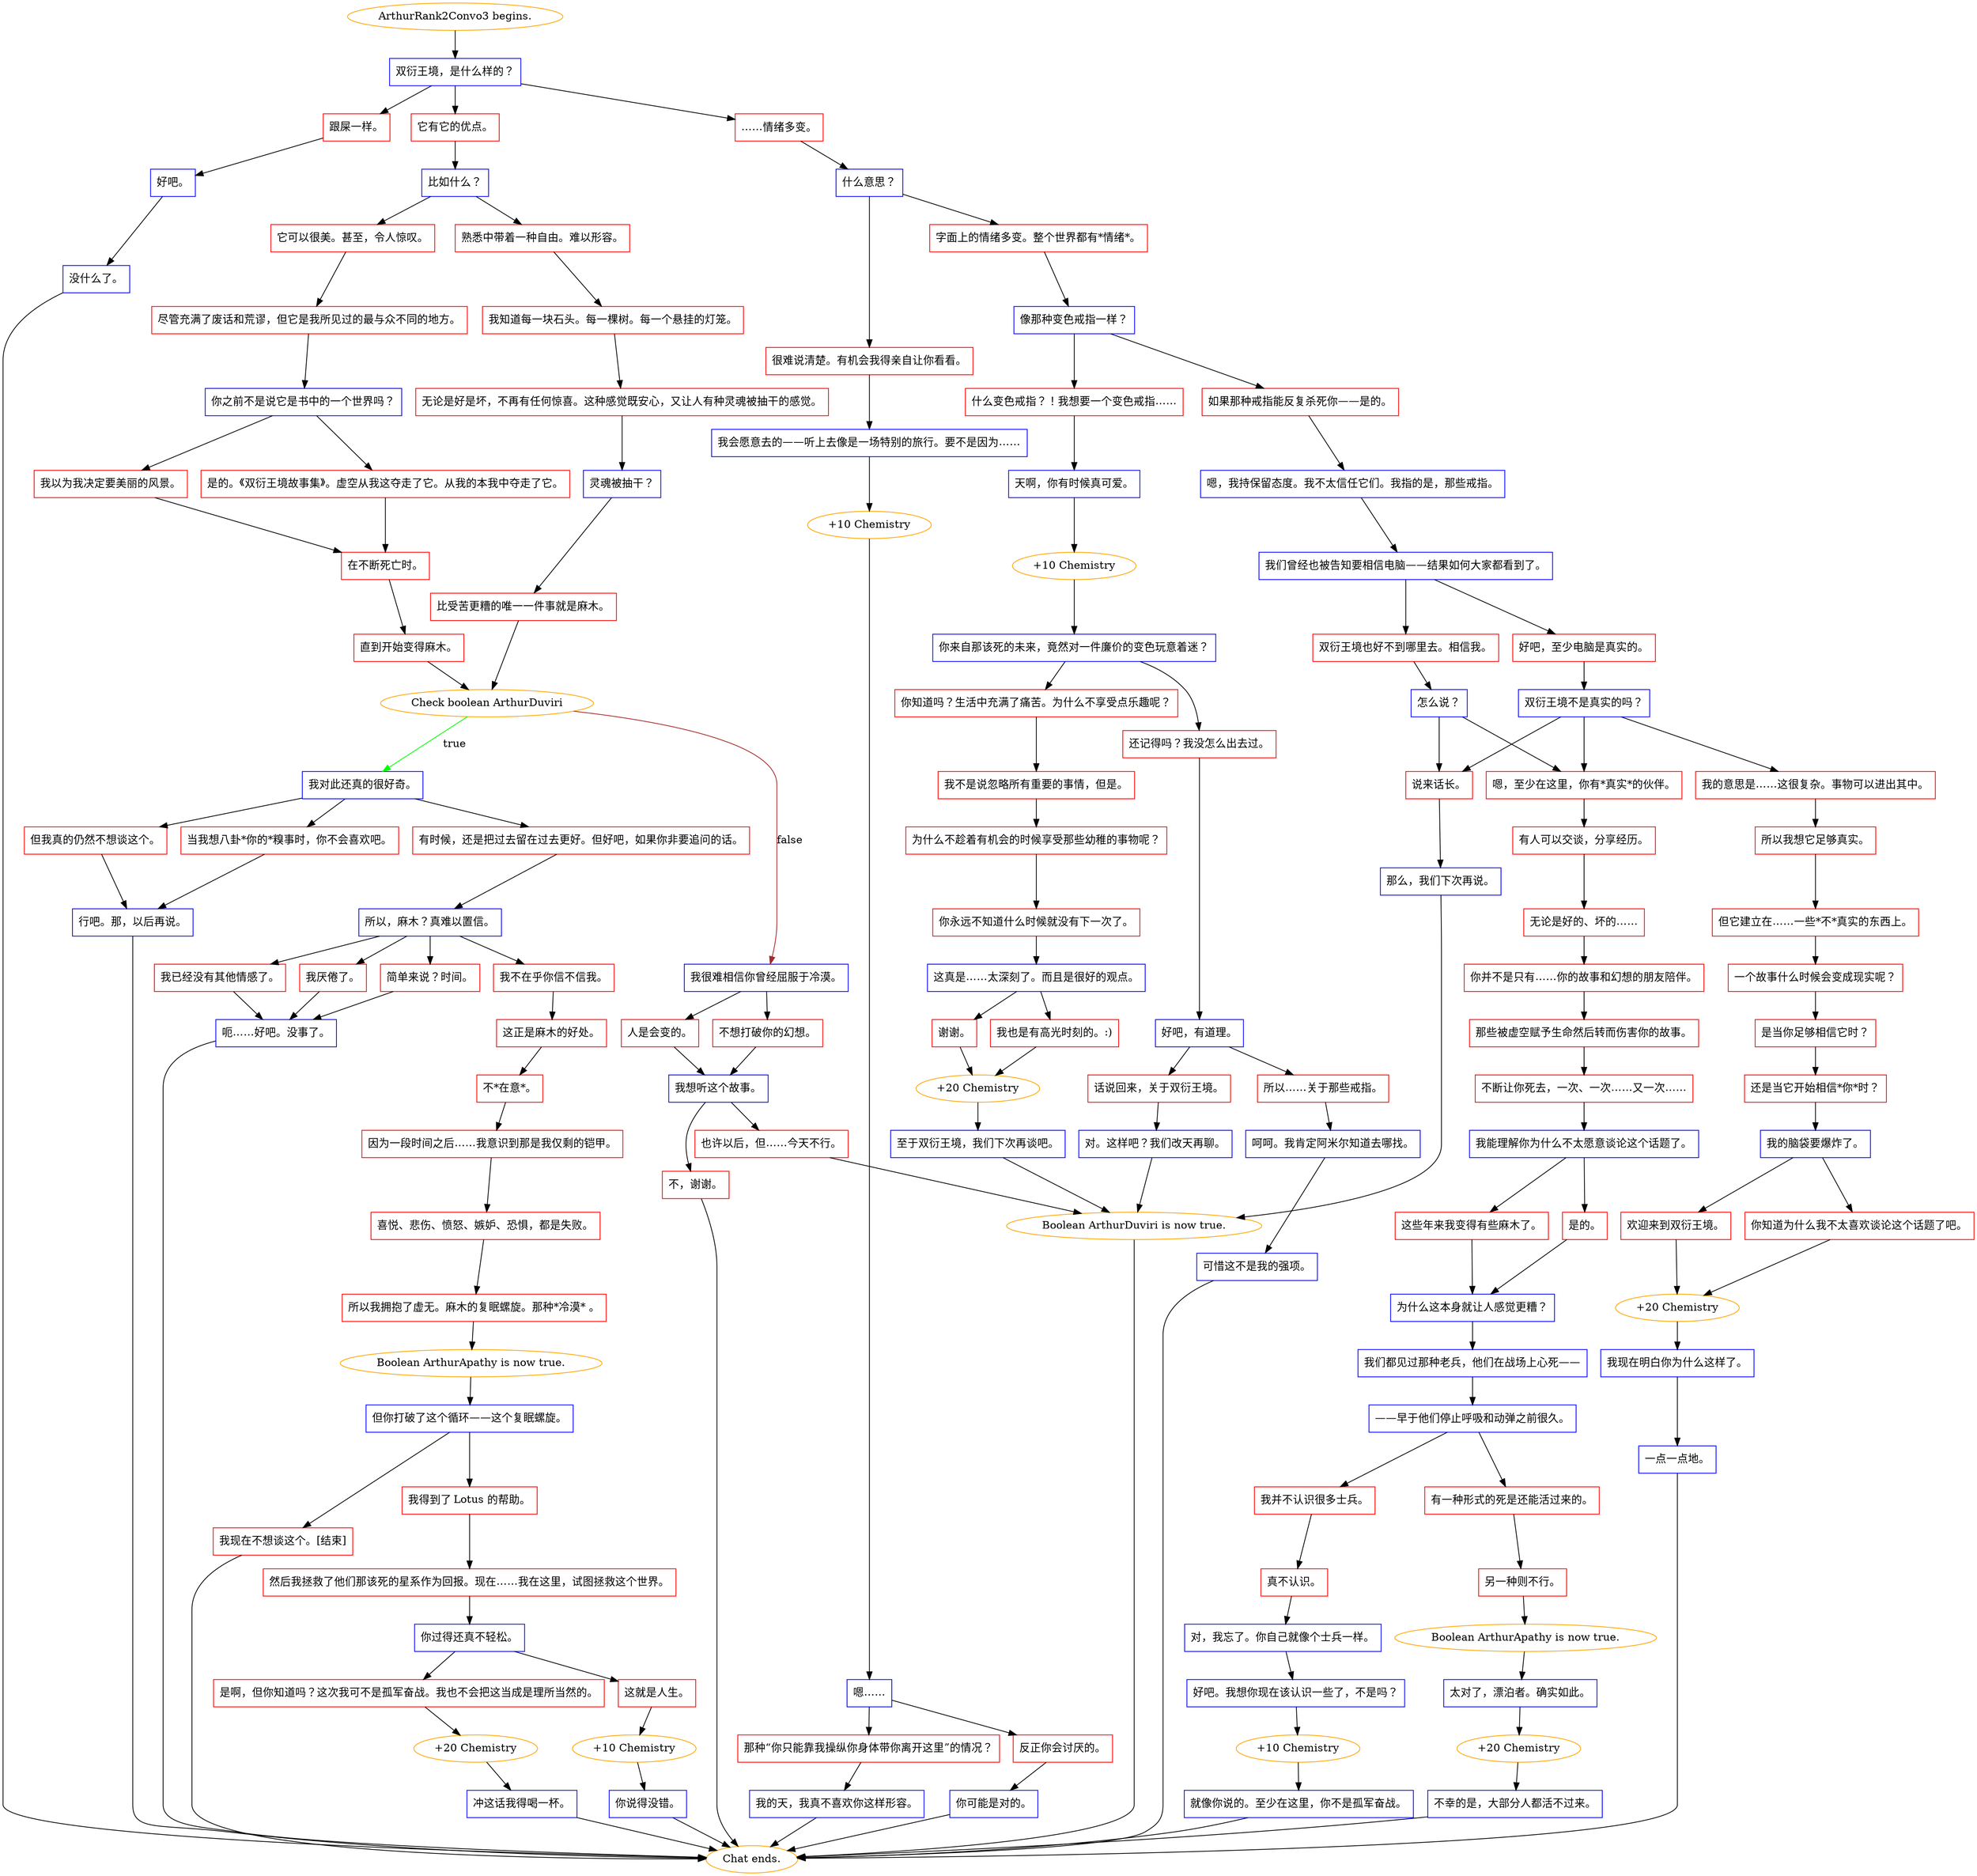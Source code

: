 digraph {
	"ArthurRank2Convo3 begins." [color=orange];
		"ArthurRank2Convo3 begins." -> j576662570;
	j576662570 [label="双衍王境，是什么样的？",shape=box,color=blue];
		j576662570 -> j3404883527;
		j576662570 -> j3175406961;
		j576662570 -> j3549975946;
	j3404883527 [label="它有它的优点。",shape=box,color=red];
		j3404883527 -> j1185716810;
	j3175406961 [label="……情绪多变。",shape=box,color=red];
		j3175406961 -> j3627226607;
	j3549975946 [label="跟屎一样。",shape=box,color=red];
		j3549975946 -> j647588961;
	j1185716810 [label="比如什么？",shape=box,color=blue];
		j1185716810 -> j1458400405;
		j1185716810 -> j1380630185;
	j3627226607 [label="什么意思？",shape=box,color=blue];
		j3627226607 -> j3099500158;
		j3627226607 -> j3849963660;
	j647588961 [label="好吧。",shape=box,color=blue];
		j647588961 -> j2949472110;
	j1458400405 [label="它可以很美。甚至，令人惊叹。",shape=box,color=red];
		j1458400405 -> j2156572583;
	j1380630185 [label="熟悉中带着一种自由。难以形容。",shape=box,color=red];
		j1380630185 -> j247146985;
	j3099500158 [label="字面上的情绪多变。整个世界都有*情绪*。",shape=box,color=red];
		j3099500158 -> j2819915933;
	j3849963660 [label="很难说清楚。有机会我得亲自让你看看。",shape=box,color=red];
		j3849963660 -> j51200648;
	j2949472110 [label="没什么了。",shape=box,color=blue];
		j2949472110 -> "Chat ends.";
	j2156572583 [label="尽管充满了废话和荒谬，但它是我所见过的最与众不同的地方。",shape=box,color=red];
		j2156572583 -> j3460427141;
	j247146985 [label="我知道每一块石头。每一棵树。每一个悬挂的灯笼。",shape=box,color=red];
		j247146985 -> j2127671915;
	j2819915933 [label="像那种变色戒指一样？",shape=box,color=blue];
		j2819915933 -> j1524299140;
		j2819915933 -> j1627860467;
	j51200648 [label="我会愿意去的——听上去像是一场特别的旅行。要不是因为……",shape=box,color=blue];
		j51200648 -> j834952715;
	"Chat ends." [color=orange];
	j3460427141 [label="你之前不是说它是书中的一个世界吗？",shape=box,color=blue];
		j3460427141 -> j3806335689;
		j3460427141 -> j4294753207;
	j2127671915 [label="无论是好是坏，不再有任何惊喜。这种感觉既安心，又让人有种灵魂被抽干的感觉。",shape=box,color=red];
		j2127671915 -> j2051826761;
	j1524299140 [label="如果那种戒指能反复杀死你——是的。",shape=box,color=red];
		j1524299140 -> j2570929439;
	j1627860467 [label="什么变色戒指？！我想要一个变色戒指……",shape=box,color=red];
		j1627860467 -> j100934102;
	j834952715 [label="+10 Chemistry",color=orange];
		j834952715 -> j3428793962;
	j3806335689 [label="是的。《双衍王境故事集》。虚空从我这夺走了它。从我的本我中夺走了它。",shape=box,color=red];
		j3806335689 -> j4230023168;
	j4294753207 [label="我以为我决定要美丽的风景。",shape=box,color=red];
		j4294753207 -> j4230023168;
	j2051826761 [label="灵魂被抽干？",shape=box,color=blue];
		j2051826761 -> j3782740057;
	j2570929439 [label="嗯，我持保留态度。我不太信任它们。我指的是，那些戒指。",shape=box,color=blue];
		j2570929439 -> j2880378029;
	j100934102 [label="天啊，你有时候真可爱。",shape=box,color=blue];
		j100934102 -> j3060117894;
	j3428793962 [label="嗯……",shape=box,color=blue];
		j3428793962 -> j1111425825;
		j3428793962 -> j1591185633;
	j4230023168 [label="在不断死亡时。",shape=box,color=red];
		j4230023168 -> j2930330489;
	j3782740057 [label="比受苦更糟的唯一一件事就是麻木。",shape=box,color=red];
		j3782740057 -> j3977220178;
	j2880378029 [label="我们曾经也被告知要相信电脑——结果如何大家都看到了。",shape=box,color=blue];
		j2880378029 -> j3229060421;
		j2880378029 -> j3446705863;
	j3060117894 [label="+10 Chemistry",color=orange];
		j3060117894 -> j3660935606;
	j1111425825 [label="反正你会讨厌的。",shape=box,color=red];
		j1111425825 -> j1584522936;
	j1591185633 [label="那种“你只能靠我操纵你身体带你离开这里”的情况？",shape=box,color=red];
		j1591185633 -> j2584899762;
	j2930330489 [label="直到开始变得麻木。",shape=box,color=red];
		j2930330489 -> j3977220178;
	j3977220178 [label="Check boolean ArthurDuviri",color=orange];
		j3977220178 -> j3304011506 [label=true,color=green];
		j3977220178 -> j1012115721 [label=false,color=brown];
	j3229060421 [label="双衍王境也好不到哪里去。相信我。",shape=box,color=red];
		j3229060421 -> j3143624638;
	j3446705863 [label="好吧，至少电脑是真实的。",shape=box,color=red];
		j3446705863 -> j2603283287;
	j3660935606 [label="你来自那该死的未来，竟然对一件廉价的变色玩意着迷？",shape=box,color=blue];
		j3660935606 -> j2701157133;
		j3660935606 -> j3345084220;
	j1584522936 [label="你可能是对的。",shape=box,color=blue];
		j1584522936 -> "Chat ends.";
	j2584899762 [label="我的天，我真不喜欢你这样形容。",shape=box,color=blue];
		j2584899762 -> "Chat ends.";
	j3304011506 [label="我对此还真的很好奇。",shape=box,color=blue];
		j3304011506 -> j2051496967;
		j3304011506 -> j2580413618;
		j3304011506 -> j2108882273;
	j1012115721 [label="我很难相信你曾经屈服于冷漠。",shape=box,color=blue];
		j1012115721 -> j3755131168;
		j1012115721 -> j4105457334;
	j3143624638 [label="怎么说？",shape=box,color=blue];
		j3143624638 -> j2806452401;
		j3143624638 -> j3214081930;
	j2603283287 [label="双衍王境不是真实的吗？",shape=box,color=blue];
		j2603283287 -> j2806452401;
		j2603283287 -> j3214081930;
		j2603283287 -> j946559767;
	j2701157133 [label="你知道吗？生活中充满了痛苦。为什么不享受点乐趣呢？",shape=box,color=red];
		j2701157133 -> j1141696711;
	j3345084220 [label="还记得吗？我没怎么出去过。",shape=box,color=red];
		j3345084220 -> j1274077064;
	j2051496967 [label="但我真的仍然不想谈这个。",shape=box,color=red];
		j2051496967 -> j3490811874;
	j2580413618 [label="当我想八卦*你的*糗事时，你不会喜欢吧。",shape=box,color=red];
		j2580413618 -> j3490811874;
	j2108882273 [label="有时候，还是把过去留在过去更好。但好吧，如果你非要追问的话。",shape=box,color=red];
		j2108882273 -> j21744272;
	j3755131168 [label="不想打破你的幻想。",shape=box,color=red];
		j3755131168 -> j2633341419;
	j4105457334 [label="人是会变的。",shape=box,color=red];
		j4105457334 -> j2633341419;
	j2806452401 [label="嗯，至少在这里，你有*真实*的伙伴。",shape=box,color=red];
		j2806452401 -> j346344674;
	j3214081930 [label="说来话长。",shape=box,color=red];
		j3214081930 -> j2925429769;
	j946559767 [label="我的意思是……这很复杂。事物可以进出其中。",shape=box,color=red];
		j946559767 -> j2620327679;
	j1141696711 [label="我不是说忽略所有重要的事情，但是。",shape=box,color=red];
		j1141696711 -> j1672834851;
	j1274077064 [label="好吧，有道理。",shape=box,color=blue];
		j1274077064 -> j3728790541;
		j1274077064 -> j1371315207;
	j3490811874 [label="行吧。那，以后再说。",shape=box,color=blue];
		j3490811874 -> "Chat ends.";
	j21744272 [label="所以，麻木？真难以置信。",shape=box,color=blue];
		j21744272 -> j2570667631;
		j21744272 -> j2869686800;
		j21744272 -> j3627624453;
		j21744272 -> j4031571340;
	j2633341419 [label="我想听这个故事。",shape=box,color=blue];
		j2633341419 -> j3987716614;
		j2633341419 -> j2210786184;
	j346344674 [label="有人可以交谈，分享经历。",shape=box,color=red];
		j346344674 -> j1253601791;
	j2925429769 [label="那么，我们下次再说。",shape=box,color=blue];
		j2925429769 -> j1992354670;
	j2620327679 [label="所以我想它足够真实。",shape=box,color=red];
		j2620327679 -> j71738526;
	j1672834851 [label="为什么不趁着有机会的时候享受那些幼稚的事物呢？",shape=box,color=red];
		j1672834851 -> j2358115000;
	j3728790541 [label="话说回来，关于双衍王境。",shape=box,color=red];
		j3728790541 -> j2541219919;
	j1371315207 [label="所以……关于那些戒指。",shape=box,color=red];
		j1371315207 -> j1844792669;
	j2570667631 [label="简单来说？时间。",shape=box,color=red];
		j2570667631 -> j691402500;
	j2869686800 [label="我不在乎你信不信我。",shape=box,color=red];
		j2869686800 -> j673175302;
	j3627624453 [label="我已经没有其他情感了。",shape=box,color=red];
		j3627624453 -> j691402500;
	j4031571340 [label="我厌倦了。",shape=box,color=red];
		j4031571340 -> j691402500;
	j3987716614 [label="也许以后，但……今天不行。",shape=box,color=red];
		j3987716614 -> j1992354670;
	j2210786184 [label="不，谢谢。",shape=box,color=red];
		j2210786184 -> "Chat ends.";
	j1253601791 [label="无论是好的、坏的……",shape=box,color=red];
		j1253601791 -> j2382330374;
	j1992354670 [label="Boolean ArthurDuviri is now true.",color=orange];
		j1992354670 -> "Chat ends.";
	j71738526 [label="但它建立在……一些*不*真实的东西上。",shape=box,color=red];
		j71738526 -> j875723142;
	j2358115000 [label="你永远不知道什么时候就没有下一次了。",shape=box,color=red];
		j2358115000 -> j470916963;
	j2541219919 [label="对。这样吧？我们改天再聊。",shape=box,color=blue];
		j2541219919 -> j1992354670;
	j1844792669 [label="呵呵。我肯定阿米尔知道去哪找。",shape=box,color=blue];
		j1844792669 -> j2741060737;
	j691402500 [label="呃……好吧。没事了。",shape=box,color=blue];
		j691402500 -> "Chat ends.";
	j673175302 [label="这正是麻木的好处。",shape=box,color=red];
		j673175302 -> j2607437612;
	j2382330374 [label="你并不是只有……你的故事和幻想的朋友陪伴。",shape=box,color=red];
		j2382330374 -> j3770089614;
	j875723142 [label="一个故事什么时候会变成现实呢？",shape=box,color=red];
		j875723142 -> j1281217253;
	j470916963 [label="这真是……太深刻了。而且是很好的观点。",shape=box,color=blue];
		j470916963 -> j800074372;
		j470916963 -> j791900901;
	j2741060737 [label="可惜这不是我的强项。",shape=box,color=blue];
		j2741060737 -> "Chat ends.";
	j2607437612 [label="不*在意*。",shape=box,color=red];
		j2607437612 -> j1212713106;
	j3770089614 [label="那些被虚空赋予生命然后转而伤害你的故事。",shape=box,color=red];
		j3770089614 -> j4270112129;
	j1281217253 [label="是当你足够相信它时？",shape=box,color=red];
		j1281217253 -> j1215560189;
	j800074372 [label="谢谢。",shape=box,color=red];
		j800074372 -> j3965430057;
	j791900901 [label="我也是有高光时刻的。:)",shape=box,color=red];
		j791900901 -> j3965430057;
	j1212713106 [label="因为一段时间之后……我意识到那是我仅剩的铠甲。",shape=box,color=red];
		j1212713106 -> j1022122974;
	j4270112129 [label="不断让你死去，一次、一次……又一次……",shape=box,color=red];
		j4270112129 -> j2769891454;
	j1215560189 [label="还是当它开始相信*你*时？",shape=box,color=red];
		j1215560189 -> j2271601845;
	j3965430057 [label="+20 Chemistry",color=orange];
		j3965430057 -> j334604300;
	j1022122974 [label="喜悦、悲伤、愤怒、嫉妒、恐惧，都是失败。",shape=box,color=red];
		j1022122974 -> j4048470940;
	j2769891454 [label="我能理解你为什么不太愿意谈论这个话题了。",shape=box,color=blue];
		j2769891454 -> j1885837307;
		j2769891454 -> j3715644604;
	j2271601845 [label="我的脑袋要爆炸了。",shape=box,color=blue];
		j2271601845 -> j2970049524;
		j2271601845 -> j2419406944;
	j334604300 [label="至于双衍王境，我们下次再谈吧。",shape=box,color=blue];
		j334604300 -> j1992354670;
	j4048470940 [label="所以我拥抱了虚无。麻木的复眠螺旋。那种*冷漠* 。",shape=box,color=red];
		j4048470940 -> j3699057536;
	j1885837307 [label="是的。",shape=box,color=red];
		j1885837307 -> j2960072933;
	j3715644604 [label="这些年来我变得有些麻木了。",shape=box,color=red];
		j3715644604 -> j2960072933;
	j2970049524 [label="欢迎来到双衍王境。",shape=box,color=red];
		j2970049524 -> j527601313;
	j2419406944 [label="你知道为什么我不太喜欢谈论这个话题了吧。",shape=box,color=red];
		j2419406944 -> j527601313;
	j3699057536 [label="Boolean ArthurApathy is now true.",color=orange];
		j3699057536 -> j2941147599;
	j2960072933 [label="为什么这本身就让人感觉更糟？",shape=box,color=blue];
		j2960072933 -> j641562737;
	j527601313 [label="+20 Chemistry",color=orange];
		j527601313 -> j3049380388;
	j2941147599 [label="但你打破了这个循环——这个复眠螺旋。",shape=box,color=blue];
		j2941147599 -> j505849449;
		j2941147599 -> j1014718114;
	j641562737 [label="我们都见过那种老兵，他们在战场上心死——",shape=box,color=blue];
		j641562737 -> j1280903541;
	j3049380388 [label="我现在明白你为什么这样了。",shape=box,color=blue];
		j3049380388 -> j1601885431;
	j505849449 [label="我得到了 Lotus 的帮助。",shape=box,color=red];
		j505849449 -> j1965511417;
	j1014718114 [label="我现在不想谈这个。[结束]",shape=box,color=red];
		j1014718114 -> "Chat ends.";
	j1280903541 [label="——早于他们停止呼吸和动弹之前很久。",shape=box,color=blue];
		j1280903541 -> j1994785298;
		j1280903541 -> j904159135;
	j1601885431 [label="一点一点地。",shape=box,color=blue];
		j1601885431 -> "Chat ends.";
	j1965511417 [label="然后我拯救了他们那该死的星系作为回报。现在……我在这里，试图拯救这个世界。",shape=box,color=red];
		j1965511417 -> j3053127567;
	j1994785298 [label="有一种形式的死是还能活过来的。",shape=box,color=red];
		j1994785298 -> j2634942977;
	j904159135 [label="我并不认识很多士兵。",shape=box,color=red];
		j904159135 -> j867634317;
	j3053127567 [label="你过得还真不轻松。",shape=box,color=blue];
		j3053127567 -> j3246553096;
		j3053127567 -> j1624380309;
	j2634942977 [label="另一种则不行。",shape=box,color=red];
		j2634942977 -> j1332628778;
	j867634317 [label="真不认识。",shape=box,color=red];
		j867634317 -> j1279262393;
	j3246553096 [label="这就是人生。",shape=box,color=red];
		j3246553096 -> j2109361638;
	j1624380309 [label="是啊，但你知道吗？这次我可不是孤军奋战。我也不会把这当成是理所当然的。",shape=box,color=red];
		j1624380309 -> j3962123787;
	j1332628778 [label="Boolean ArthurApathy is now true.",color=orange];
		j1332628778 -> j1330464081;
	j1279262393 [label="对，我忘了。你自己就像个士兵一样。",shape=box,color=blue];
		j1279262393 -> j3583169835;
	j2109361638 [label="+10 Chemistry",color=orange];
		j2109361638 -> j1644633510;
	j3962123787 [label="+20 Chemistry",color=orange];
		j3962123787 -> j4136398938;
	j1330464081 [label="太对了，漂泊者。确实如此。",shape=box,color=blue];
		j1330464081 -> j2604013149;
	j3583169835 [label="好吧。我想你现在该认识一些了，不是吗？",shape=box,color=blue];
		j3583169835 -> j4104349534;
	j1644633510 [label="你说得没错。",shape=box,color=blue];
		j1644633510 -> "Chat ends.";
	j4136398938 [label="冲这话我得喝一杯。",shape=box,color=blue];
		j4136398938 -> "Chat ends.";
	j2604013149 [label="+20 Chemistry",color=orange];
		j2604013149 -> j3022179123;
	j4104349534 [label="+10 Chemistry",color=orange];
		j4104349534 -> j2394352520;
	j3022179123 [label="不幸的是，大部分人都活不过来。",shape=box,color=blue];
		j3022179123 -> "Chat ends.";
	j2394352520 [label="就像你说的。至少在这里，你不是孤军奋战。",shape=box,color=blue];
		j2394352520 -> "Chat ends.";
}